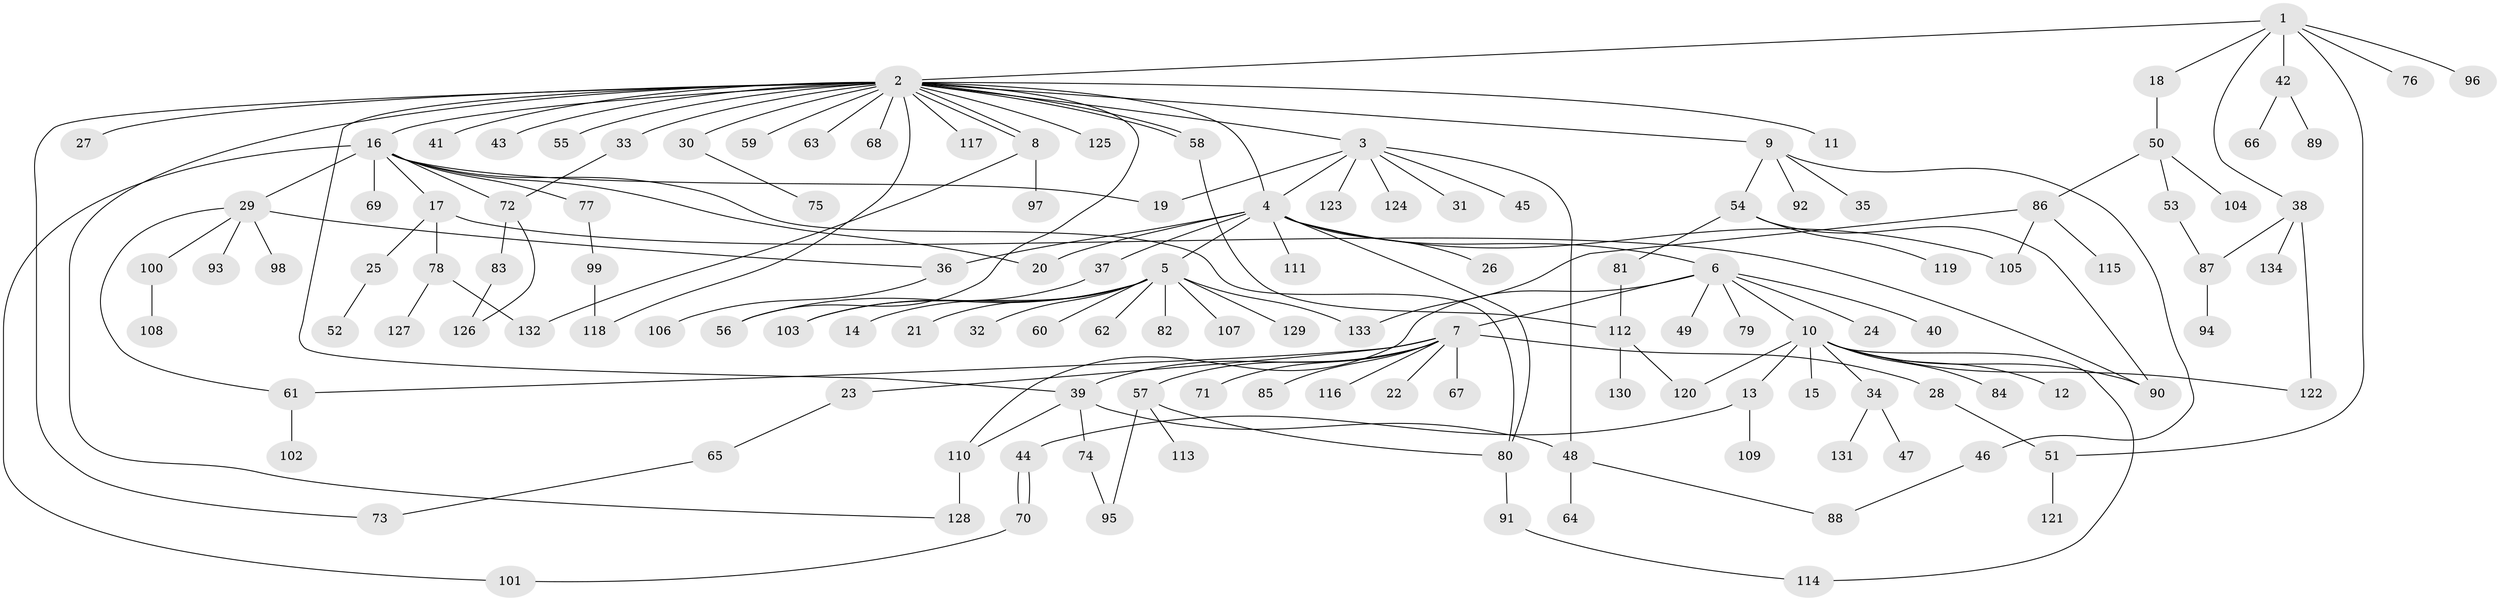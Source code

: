 // coarse degree distribution, {9: 0.009433962264150943, 26: 0.009433962264150943, 8: 0.009433962264150943, 20: 0.009433962264150943, 7: 0.018867924528301886, 11: 0.009433962264150943, 4: 0.02830188679245283, 10: 0.009433962264150943, 1: 0.5566037735849056, 2: 0.2358490566037736, 12: 0.009433962264150943, 5: 0.02830188679245283, 3: 0.05660377358490566, 6: 0.009433962264150943}
// Generated by graph-tools (version 1.1) at 2025/41/03/06/25 10:41:47]
// undirected, 134 vertices, 167 edges
graph export_dot {
graph [start="1"]
  node [color=gray90,style=filled];
  1;
  2;
  3;
  4;
  5;
  6;
  7;
  8;
  9;
  10;
  11;
  12;
  13;
  14;
  15;
  16;
  17;
  18;
  19;
  20;
  21;
  22;
  23;
  24;
  25;
  26;
  27;
  28;
  29;
  30;
  31;
  32;
  33;
  34;
  35;
  36;
  37;
  38;
  39;
  40;
  41;
  42;
  43;
  44;
  45;
  46;
  47;
  48;
  49;
  50;
  51;
  52;
  53;
  54;
  55;
  56;
  57;
  58;
  59;
  60;
  61;
  62;
  63;
  64;
  65;
  66;
  67;
  68;
  69;
  70;
  71;
  72;
  73;
  74;
  75;
  76;
  77;
  78;
  79;
  80;
  81;
  82;
  83;
  84;
  85;
  86;
  87;
  88;
  89;
  90;
  91;
  92;
  93;
  94;
  95;
  96;
  97;
  98;
  99;
  100;
  101;
  102;
  103;
  104;
  105;
  106;
  107;
  108;
  109;
  110;
  111;
  112;
  113;
  114;
  115;
  116;
  117;
  118;
  119;
  120;
  121;
  122;
  123;
  124;
  125;
  126;
  127;
  128;
  129;
  130;
  131;
  132;
  133;
  134;
  1 -- 2;
  1 -- 18;
  1 -- 38;
  1 -- 42;
  1 -- 51;
  1 -- 76;
  1 -- 96;
  2 -- 3;
  2 -- 4;
  2 -- 8;
  2 -- 8;
  2 -- 9;
  2 -- 11;
  2 -- 16;
  2 -- 27;
  2 -- 30;
  2 -- 33;
  2 -- 39;
  2 -- 41;
  2 -- 43;
  2 -- 55;
  2 -- 56;
  2 -- 58;
  2 -- 58;
  2 -- 59;
  2 -- 63;
  2 -- 68;
  2 -- 73;
  2 -- 117;
  2 -- 118;
  2 -- 125;
  2 -- 128;
  3 -- 4;
  3 -- 19;
  3 -- 31;
  3 -- 45;
  3 -- 48;
  3 -- 123;
  3 -- 124;
  4 -- 5;
  4 -- 6;
  4 -- 20;
  4 -- 26;
  4 -- 36;
  4 -- 37;
  4 -- 80;
  4 -- 105;
  4 -- 111;
  5 -- 14;
  5 -- 21;
  5 -- 32;
  5 -- 56;
  5 -- 60;
  5 -- 62;
  5 -- 82;
  5 -- 103;
  5 -- 107;
  5 -- 129;
  5 -- 133;
  6 -- 7;
  6 -- 10;
  6 -- 24;
  6 -- 40;
  6 -- 49;
  6 -- 79;
  6 -- 110;
  7 -- 22;
  7 -- 23;
  7 -- 28;
  7 -- 39;
  7 -- 57;
  7 -- 61;
  7 -- 67;
  7 -- 71;
  7 -- 85;
  7 -- 116;
  8 -- 97;
  8 -- 132;
  9 -- 35;
  9 -- 46;
  9 -- 54;
  9 -- 92;
  10 -- 12;
  10 -- 13;
  10 -- 15;
  10 -- 34;
  10 -- 84;
  10 -- 90;
  10 -- 114;
  10 -- 120;
  10 -- 122;
  13 -- 44;
  13 -- 109;
  16 -- 17;
  16 -- 19;
  16 -- 20;
  16 -- 29;
  16 -- 69;
  16 -- 72;
  16 -- 77;
  16 -- 80;
  16 -- 101;
  17 -- 25;
  17 -- 78;
  17 -- 90;
  18 -- 50;
  23 -- 65;
  25 -- 52;
  28 -- 51;
  29 -- 36;
  29 -- 61;
  29 -- 93;
  29 -- 98;
  29 -- 100;
  30 -- 75;
  33 -- 72;
  34 -- 47;
  34 -- 131;
  36 -- 106;
  37 -- 103;
  38 -- 87;
  38 -- 122;
  38 -- 134;
  39 -- 48;
  39 -- 74;
  39 -- 110;
  42 -- 66;
  42 -- 89;
  44 -- 70;
  44 -- 70;
  46 -- 88;
  48 -- 64;
  48 -- 88;
  50 -- 53;
  50 -- 86;
  50 -- 104;
  51 -- 121;
  53 -- 87;
  54 -- 81;
  54 -- 90;
  54 -- 119;
  57 -- 80;
  57 -- 95;
  57 -- 113;
  58 -- 112;
  61 -- 102;
  65 -- 73;
  70 -- 101;
  72 -- 83;
  72 -- 126;
  74 -- 95;
  77 -- 99;
  78 -- 127;
  78 -- 132;
  80 -- 91;
  81 -- 112;
  83 -- 126;
  86 -- 105;
  86 -- 115;
  86 -- 133;
  87 -- 94;
  91 -- 114;
  99 -- 118;
  100 -- 108;
  110 -- 128;
  112 -- 120;
  112 -- 130;
}

